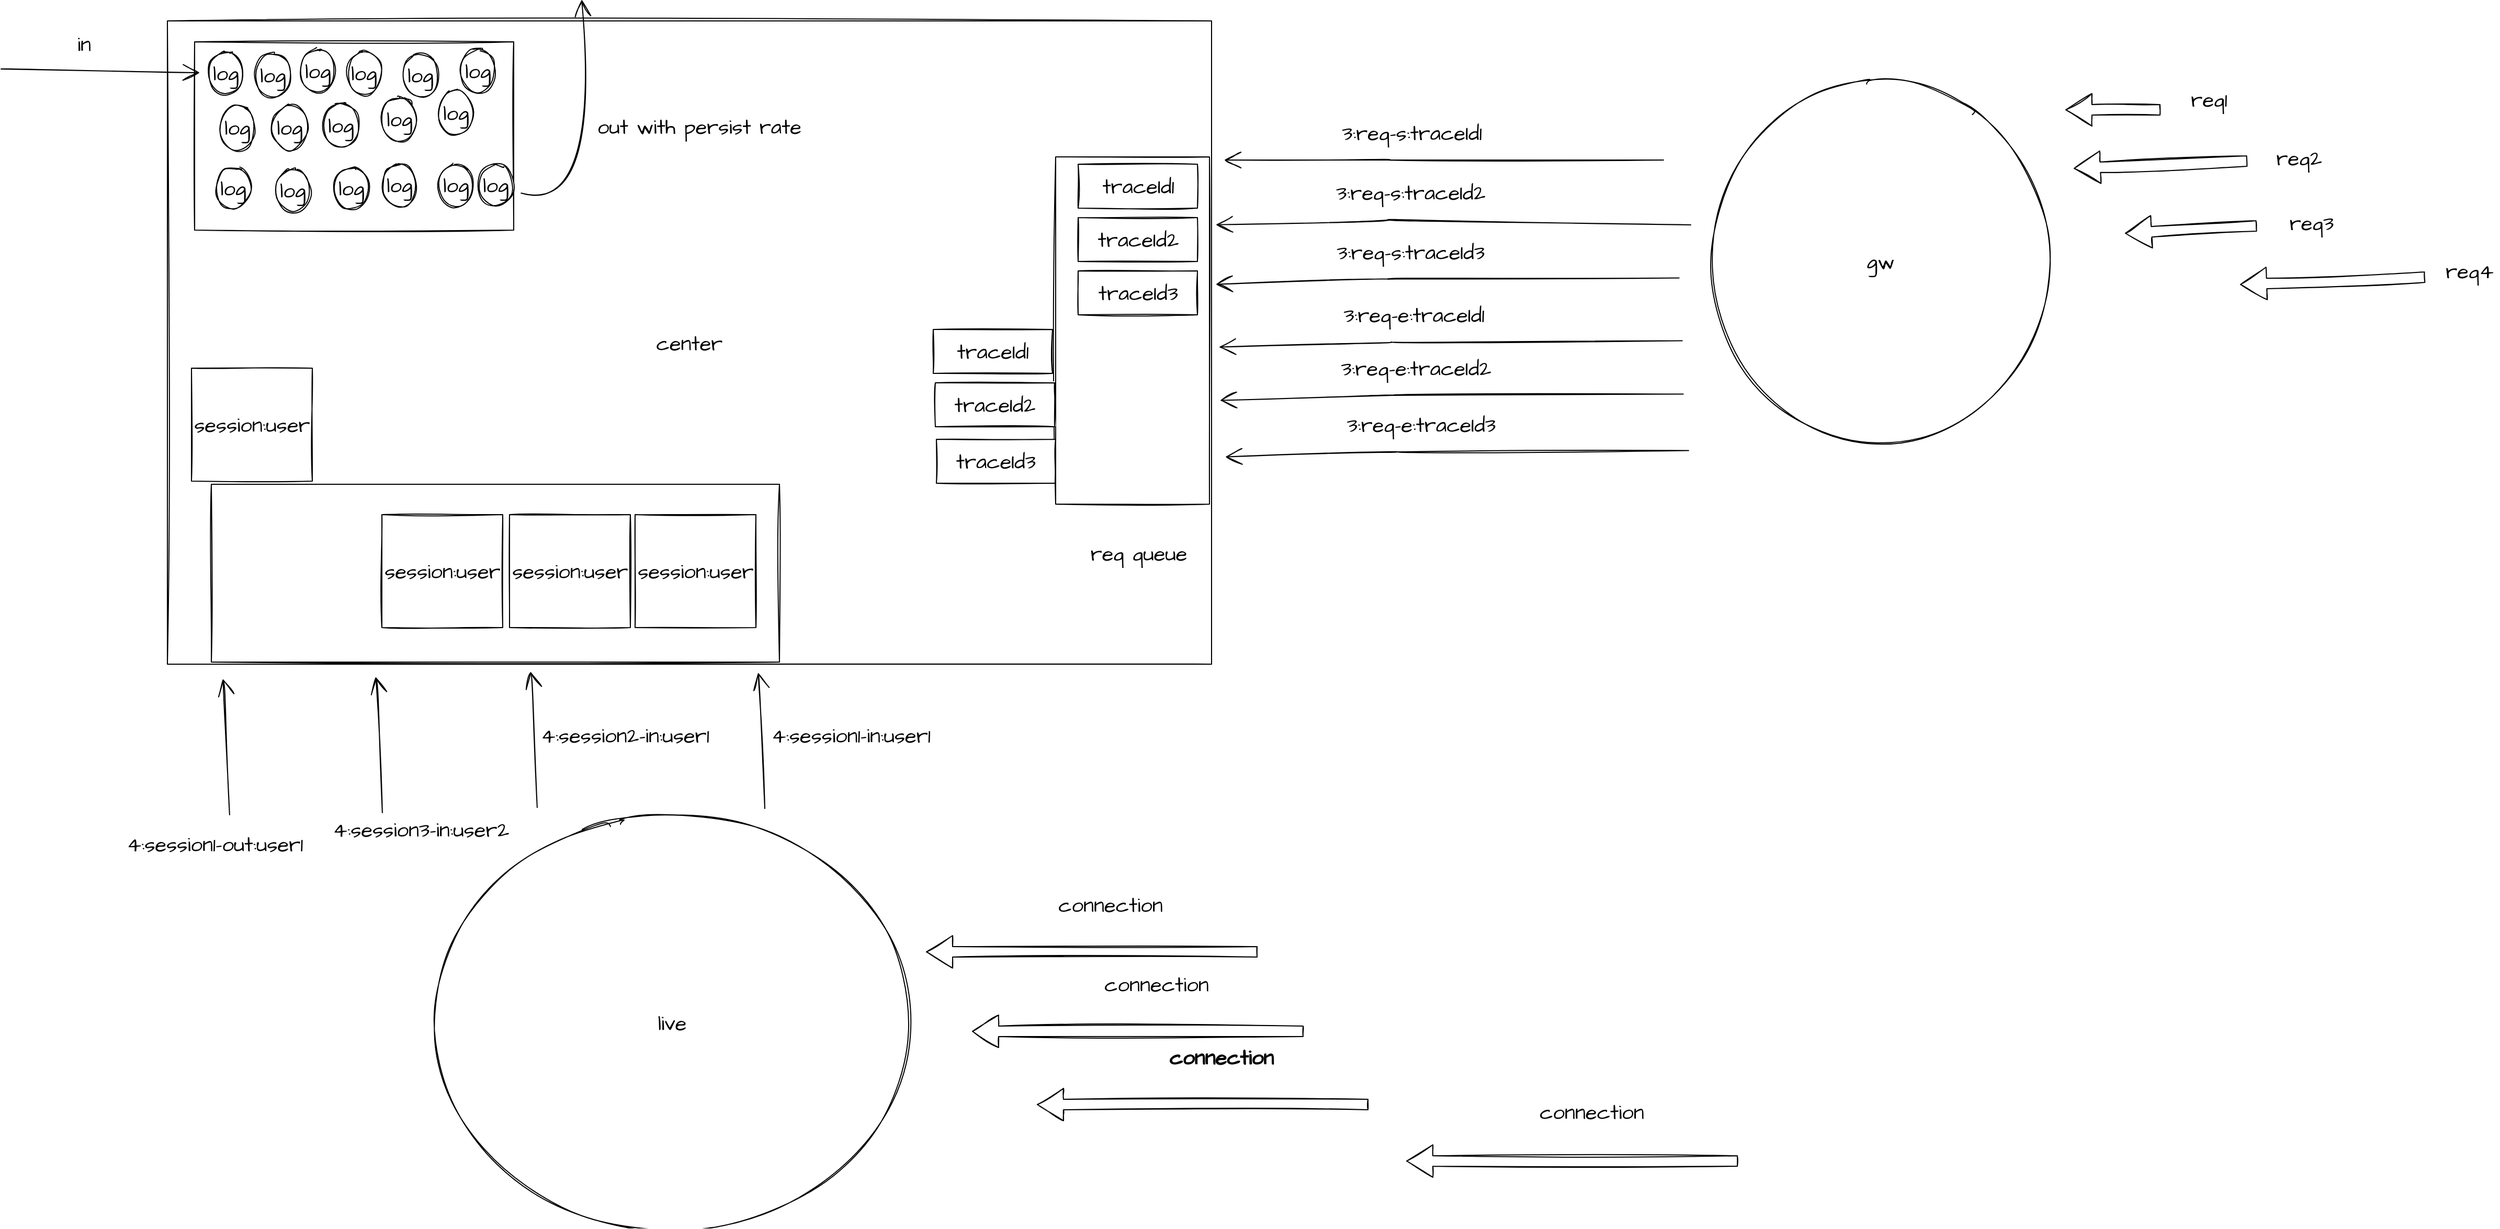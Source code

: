 <mxfile version="14.7.7" type="github">
  <diagram id="elQWaav2V3KjPdsPTwyC" name="第 1 页">
    <mxGraphModel dx="5209" dy="1330" grid="0" gridSize="10" guides="1" tooltips="1" connect="1" arrows="1" fold="1" page="0" pageScale="1" pageWidth="827" pageHeight="1169" math="0" shadow="0">
      <root>
        <mxCell id="0" />
        <mxCell id="1" parent="0" />
        <mxCell id="z09Y47deeIsvJzvmOgGG-1" value="center" style="rounded=0;whiteSpace=wrap;html=1;sketch=1;hachureGap=4;pointerEvents=0;fontFamily=Architects Daughter;fontSource=https%3A%2F%2Ffonts.googleapis.com%2Fcss%3Ffamily%3DArchitects%2BDaughter;fontSize=20;" vertex="1" parent="1">
          <mxGeometry x="-1186" y="421" width="998" height="615" as="geometry" />
        </mxCell>
        <mxCell id="z09Y47deeIsvJzvmOgGG-2" value="gw" style="ellipse;whiteSpace=wrap;html=1;sketch=1;hachureGap=4;pointerEvents=0;fontFamily=Architects Daughter;fontSource=https%3A%2F%2Ffonts.googleapis.com%2Fcss%3Ffamily%3DArchitects%2BDaughter;fontSize=20;" vertex="1" parent="1">
          <mxGeometry x="286" y="482" width="331" height="338" as="geometry" />
        </mxCell>
        <mxCell id="z09Y47deeIsvJzvmOgGG-3" value="" style="edgeStyle=none;curved=1;rounded=0;sketch=1;orthogonalLoop=1;jettySize=auto;html=1;endArrow=open;sourcePerimeterSpacing=8;targetPerimeterSpacing=8;fontSize=16;shape=flexArrow;rounded=1;startSize=8;endSize=8;fontFamily=Architects Daughter;fontSource=https%3A%2F%2Ffonts.googleapis.com%2Fcss%3Ffamily%3DArchitects%2BDaughter;" edge="1" parent="1">
          <mxGeometry width="140" relative="1" as="geometry">
            <mxPoint x="719" y="506" as="sourcePoint" />
            <mxPoint x="628" y="506" as="targetPoint" />
            <Array as="points" />
          </mxGeometry>
        </mxCell>
        <mxCell id="z09Y47deeIsvJzvmOgGG-4" value="req1" style="text;html=1;align=center;verticalAlign=middle;resizable=0;points=[];autosize=1;strokeColor=none;sketch=1;hachureGap=4;pointerEvents=0;fontFamily=Architects Daughter;fontSource=https%3A%2F%2Ffonts.googleapis.com%2Fcss%3Ffamily%3DArchitects%2BDaughter;fontSize=20;" vertex="1" parent="1">
          <mxGeometry x="742" y="482" width="45" height="28" as="geometry" />
        </mxCell>
        <mxCell id="z09Y47deeIsvJzvmOgGG-5" value="" style="edgeStyle=none;curved=1;rounded=0;sketch=1;orthogonalLoop=1;jettySize=auto;html=1;endArrow=open;sourcePerimeterSpacing=8;targetPerimeterSpacing=8;fontSize=16;shape=flexArrow;rounded=1;startSize=8;endSize=8;fontFamily=Architects Daughter;fontSource=https%3A%2F%2Ffonts.googleapis.com%2Fcss%3Ffamily%3DArchitects%2BDaughter;entryX=0.975;entryY=0.39;entryDx=0;entryDy=0;entryPerimeter=0;" edge="1" parent="1">
          <mxGeometry width="140" relative="1" as="geometry">
            <mxPoint x="802" y="555" as="sourcePoint" />
            <mxPoint x="636" y="562" as="targetPoint" />
            <Array as="points" />
          </mxGeometry>
        </mxCell>
        <mxCell id="z09Y47deeIsvJzvmOgGG-6" value="req2" style="text;html=1;align=center;verticalAlign=middle;resizable=0;points=[];autosize=1;strokeColor=none;sketch=1;hachureGap=4;pointerEvents=0;fontFamily=Architects Daughter;fontSource=https%3A%2F%2Ffonts.googleapis.com%2Fcss%3Ffamily%3DArchitects%2BDaughter;fontSize=20;" vertex="1" parent="1">
          <mxGeometry x="824" y="538" width="54" height="28" as="geometry" />
        </mxCell>
        <mxCell id="z09Y47deeIsvJzvmOgGG-7" value="" style="edgeStyle=none;curved=1;rounded=0;sketch=1;orthogonalLoop=1;jettySize=auto;html=1;endArrow=open;sourcePerimeterSpacing=8;targetPerimeterSpacing=8;fontSize=16;shape=flexArrow;rounded=1;startSize=8;endSize=8;fontFamily=Architects Daughter;fontSource=https%3A%2F%2Ffonts.googleapis.com%2Fcss%3Ffamily%3DArchitects%2BDaughter;entryX=0.975;entryY=0.39;entryDx=0;entryDy=0;entryPerimeter=0;" edge="1" parent="1">
          <mxGeometry width="140" relative="1" as="geometry">
            <mxPoint x="811" y="617" as="sourcePoint" />
            <mxPoint x="685" y="624" as="targetPoint" />
            <Array as="points" />
          </mxGeometry>
        </mxCell>
        <mxCell id="z09Y47deeIsvJzvmOgGG-8" value="req3" style="text;html=1;align=center;verticalAlign=middle;resizable=0;points=[];autosize=1;strokeColor=none;sketch=1;hachureGap=4;pointerEvents=0;fontFamily=Architects Daughter;fontSource=https%3A%2F%2Ffonts.googleapis.com%2Fcss%3Ffamily%3DArchitects%2BDaughter;fontSize=20;" vertex="1" parent="1">
          <mxGeometry x="837" y="600" width="52" height="28" as="geometry" />
        </mxCell>
        <mxCell id="z09Y47deeIsvJzvmOgGG-9" value="" style="edgeStyle=none;curved=1;rounded=0;sketch=1;orthogonalLoop=1;jettySize=auto;html=1;endArrow=open;sourcePerimeterSpacing=8;targetPerimeterSpacing=8;fontSize=16;shape=flexArrow;rounded=1;startSize=8;endSize=8;fontFamily=Architects Daughter;fontSource=https%3A%2F%2Ffonts.googleapis.com%2Fcss%3Ffamily%3DArchitects%2BDaughter;entryX=0.975;entryY=0.39;entryDx=0;entryDy=0;entryPerimeter=0;" edge="1" parent="1">
          <mxGeometry width="140" relative="1" as="geometry">
            <mxPoint x="972" y="666" as="sourcePoint" />
            <mxPoint x="795" y="673" as="targetPoint" />
            <Array as="points" />
          </mxGeometry>
        </mxCell>
        <mxCell id="z09Y47deeIsvJzvmOgGG-10" value="req4" style="text;html=1;align=center;verticalAlign=middle;resizable=0;points=[];autosize=1;strokeColor=none;sketch=1;hachureGap=4;pointerEvents=0;fontFamily=Architects Daughter;fontSource=https%3A%2F%2Ffonts.googleapis.com%2Fcss%3Ffamily%3DArchitects%2BDaughter;fontSize=20;" vertex="1" parent="1">
          <mxGeometry x="986" y="646" width="56" height="28" as="geometry" />
        </mxCell>
        <mxCell id="z09Y47deeIsvJzvmOgGG-11" value="" style="edgeStyle=none;curved=1;rounded=0;sketch=1;orthogonalLoop=1;jettySize=auto;html=1;endArrow=open;sourcePerimeterSpacing=8;targetPerimeterSpacing=8;fontSize=16;fontFamily=Architects Daughter;fontSource=https%3A%2F%2Ffonts.googleapis.com%2Fcss%3Ffamily%3DArchitects%2BDaughter;startSize=14;endSize=14;" edge="1" parent="1">
          <mxGeometry width="120" relative="1" as="geometry">
            <mxPoint x="244" y="554" as="sourcePoint" />
            <mxPoint x="-176" y="554" as="targetPoint" />
            <Array as="points">
              <mxPoint x="-26" y="554" />
              <mxPoint x="-10" y="554" />
            </Array>
          </mxGeometry>
        </mxCell>
        <mxCell id="z09Y47deeIsvJzvmOgGG-12" value="3:req-s:traceId1" style="text;html=1;align=center;verticalAlign=middle;resizable=0;points=[];autosize=1;strokeColor=none;sketch=1;hachureGap=4;pointerEvents=0;fontFamily=Architects Daughter;fontSource=https%3A%2F%2Ffonts.googleapis.com%2Fcss%3Ffamily%3DArchitects%2BDaughter;fontSize=20;" vertex="1" parent="1">
          <mxGeometry x="-69" y="514" width="144" height="28" as="geometry" />
        </mxCell>
        <mxCell id="z09Y47deeIsvJzvmOgGG-13" value="" style="edgeStyle=none;curved=1;rounded=0;sketch=1;orthogonalLoop=1;jettySize=auto;html=1;endArrow=open;sourcePerimeterSpacing=8;targetPerimeterSpacing=8;fontSize=16;fontFamily=Architects Daughter;fontSource=https%3A%2F%2Ffonts.googleapis.com%2Fcss%3Ffamily%3DArchitects%2BDaughter;startSize=14;endSize=14;entryX=1.003;entryY=0.452;entryDx=0;entryDy=0;entryPerimeter=0;" edge="1" parent="1">
          <mxGeometry width="120" relative="1" as="geometry">
            <mxPoint x="270" y="616" as="sourcePoint" />
            <mxPoint x="-184.002" y="615.86" as="targetPoint" />
            <Array as="points">
              <mxPoint x="-27.13" y="611" />
              <mxPoint x="-11.13" y="611" />
            </Array>
          </mxGeometry>
        </mxCell>
        <mxCell id="z09Y47deeIsvJzvmOgGG-14" value="3:req-s:traceId2" style="text;html=1;align=center;verticalAlign=middle;resizable=0;points=[];autosize=1;strokeColor=none;sketch=1;hachureGap=4;pointerEvents=0;fontFamily=Architects Daughter;fontSource=https%3A%2F%2Ffonts.googleapis.com%2Fcss%3Ffamily%3DArchitects%2BDaughter;fontSize=20;" vertex="1" parent="1">
          <mxGeometry x="-74.13" y="571" width="153" height="28" as="geometry" />
        </mxCell>
        <mxCell id="z09Y47deeIsvJzvmOgGG-15" value="" style="edgeStyle=none;curved=1;rounded=0;sketch=1;orthogonalLoop=1;jettySize=auto;html=1;endArrow=open;sourcePerimeterSpacing=8;targetPerimeterSpacing=8;fontSize=16;fontFamily=Architects Daughter;fontSource=https%3A%2F%2Ffonts.googleapis.com%2Fcss%3Ffamily%3DArchitects%2BDaughter;startSize=14;endSize=14;entryX=1.003;entryY=0.452;entryDx=0;entryDy=0;entryPerimeter=0;" edge="1" parent="1">
          <mxGeometry width="120" relative="1" as="geometry">
            <mxPoint x="258.872" y="666.756" as="sourcePoint" />
            <mxPoint x="-184.002" y="672.86" as="targetPoint" />
            <Array as="points">
              <mxPoint x="-27.13" y="668" />
              <mxPoint x="-11.13" y="668" />
            </Array>
          </mxGeometry>
        </mxCell>
        <mxCell id="z09Y47deeIsvJzvmOgGG-16" value="3:req-s:traceId3" style="text;html=1;align=center;verticalAlign=middle;resizable=0;points=[];autosize=1;strokeColor=none;sketch=1;hachureGap=4;pointerEvents=0;fontFamily=Architects Daughter;fontSource=https%3A%2F%2Ffonts.googleapis.com%2Fcss%3Ffamily%3DArchitects%2BDaughter;fontSize=20;" vertex="1" parent="1">
          <mxGeometry x="-73.13" y="628" width="151" height="28" as="geometry" />
        </mxCell>
        <mxCell id="z09Y47deeIsvJzvmOgGG-17" value="" style="edgeStyle=none;curved=1;rounded=0;sketch=1;orthogonalLoop=1;jettySize=auto;html=1;endArrow=open;sourcePerimeterSpacing=8;targetPerimeterSpacing=8;fontSize=16;fontFamily=Architects Daughter;fontSource=https%3A%2F%2Ffonts.googleapis.com%2Fcss%3Ffamily%3DArchitects%2BDaughter;startSize=14;endSize=14;entryX=1.003;entryY=0.452;entryDx=0;entryDy=0;entryPerimeter=0;" edge="1" parent="1">
          <mxGeometry width="120" relative="1" as="geometry">
            <mxPoint x="261.872" y="726.756" as="sourcePoint" />
            <mxPoint x="-181.002" y="732.86" as="targetPoint" />
            <Array as="points">
              <mxPoint x="-24.13" y="728" />
              <mxPoint x="-8.13" y="728" />
            </Array>
          </mxGeometry>
        </mxCell>
        <mxCell id="z09Y47deeIsvJzvmOgGG-18" value="3:req-e:traceId1" style="text;html=1;align=center;verticalAlign=middle;resizable=0;points=[];autosize=1;strokeColor=none;sketch=1;hachureGap=4;pointerEvents=0;fontFamily=Architects Daughter;fontSource=https%3A%2F%2Ffonts.googleapis.com%2Fcss%3Ffamily%3DArchitects%2BDaughter;fontSize=20;" vertex="1" parent="1">
          <mxGeometry x="-67.13" y="688" width="145" height="28" as="geometry" />
        </mxCell>
        <mxCell id="z09Y47deeIsvJzvmOgGG-19" value="" style="edgeStyle=none;curved=1;rounded=0;sketch=1;orthogonalLoop=1;jettySize=auto;html=1;endArrow=open;sourcePerimeterSpacing=8;targetPerimeterSpacing=8;fontSize=16;fontFamily=Architects Daughter;fontSource=https%3A%2F%2Ffonts.googleapis.com%2Fcss%3Ffamily%3DArchitects%2BDaughter;startSize=14;endSize=14;entryX=1.003;entryY=0.452;entryDx=0;entryDy=0;entryPerimeter=0;" edge="1" parent="1">
          <mxGeometry width="120" relative="1" as="geometry">
            <mxPoint x="262.872" y="777.756" as="sourcePoint" />
            <mxPoint x="-180.002" y="783.86" as="targetPoint" />
            <Array as="points">
              <mxPoint x="-23.13" y="779" />
              <mxPoint x="-7.13" y="779" />
            </Array>
          </mxGeometry>
        </mxCell>
        <mxCell id="z09Y47deeIsvJzvmOgGG-20" value="3:req-e:traceId2" style="text;html=1;align=center;verticalAlign=middle;resizable=0;points=[];autosize=1;strokeColor=none;sketch=1;hachureGap=4;pointerEvents=0;fontFamily=Architects Daughter;fontSource=https%3A%2F%2Ffonts.googleapis.com%2Fcss%3Ffamily%3DArchitects%2BDaughter;fontSize=20;" vertex="1" parent="1">
          <mxGeometry x="-70.13" y="739" width="154" height="28" as="geometry" />
        </mxCell>
        <mxCell id="z09Y47deeIsvJzvmOgGG-21" value="" style="edgeStyle=none;curved=1;rounded=0;sketch=1;orthogonalLoop=1;jettySize=auto;html=1;endArrow=open;sourcePerimeterSpacing=8;targetPerimeterSpacing=8;fontSize=16;fontFamily=Architects Daughter;fontSource=https%3A%2F%2Ffonts.googleapis.com%2Fcss%3Ffamily%3DArchitects%2BDaughter;startSize=14;endSize=14;entryX=1.003;entryY=0.452;entryDx=0;entryDy=0;entryPerimeter=0;" edge="1" parent="1">
          <mxGeometry width="120" relative="1" as="geometry">
            <mxPoint x="268.002" y="831.756" as="sourcePoint" />
            <mxPoint x="-174.872" y="837.86" as="targetPoint" />
            <Array as="points">
              <mxPoint x="-18.0" y="833" />
              <mxPoint x="-2.0" y="833" />
            </Array>
          </mxGeometry>
        </mxCell>
        <mxCell id="z09Y47deeIsvJzvmOgGG-22" value="3:req-e:traceId3" style="text;html=1;align=center;verticalAlign=middle;resizable=0;points=[];autosize=1;strokeColor=none;sketch=1;hachureGap=4;pointerEvents=0;fontFamily=Architects Daughter;fontSource=https%3A%2F%2Ffonts.googleapis.com%2Fcss%3Ffamily%3DArchitects%2BDaughter;fontSize=20;" vertex="1" parent="1">
          <mxGeometry x="-64" y="793" width="152" height="28" as="geometry" />
        </mxCell>
        <mxCell id="z09Y47deeIsvJzvmOgGG-25" value="" style="rounded=0;whiteSpace=wrap;html=1;sketch=1;hachureGap=4;pointerEvents=0;fontFamily=Architects Daughter;fontSource=https%3A%2F%2Ffonts.googleapis.com%2Fcss%3Ffamily%3DArchitects%2BDaughter;fontSize=20;" vertex="1" parent="1">
          <mxGeometry x="-337" y="551" width="147" height="332" as="geometry" />
        </mxCell>
        <mxCell id="z09Y47deeIsvJzvmOgGG-26" value="traceId1" style="rounded=0;whiteSpace=wrap;html=1;sketch=1;hachureGap=4;pointerEvents=0;fontFamily=Architects Daughter;fontSource=https%3A%2F%2Ffonts.googleapis.com%2Fcss%3Ffamily%3DArchitects%2BDaughter;fontSize=20;" vertex="1" parent="1">
          <mxGeometry x="-315.5" y="558" width="114" height="42" as="geometry" />
        </mxCell>
        <mxCell id="z09Y47deeIsvJzvmOgGG-27" value="traceId2" style="rounded=0;whiteSpace=wrap;html=1;sketch=1;hachureGap=4;pointerEvents=0;fontFamily=Architects Daughter;fontSource=https%3A%2F%2Ffonts.googleapis.com%2Fcss%3Ffamily%3DArchitects%2BDaughter;fontSize=20;" vertex="1" parent="1">
          <mxGeometry x="-315.5" y="609" width="114" height="42" as="geometry" />
        </mxCell>
        <mxCell id="z09Y47deeIsvJzvmOgGG-28" value="traceId3" style="rounded=0;whiteSpace=wrap;html=1;sketch=1;hachureGap=4;pointerEvents=0;fontFamily=Architects Daughter;fontSource=https%3A%2F%2Ffonts.googleapis.com%2Fcss%3Ffamily%3DArchitects%2BDaughter;fontSize=20;" vertex="1" parent="1">
          <mxGeometry x="-315.5" y="660" width="114" height="42" as="geometry" />
        </mxCell>
        <mxCell id="z09Y47deeIsvJzvmOgGG-29" value="req queue" style="text;html=1;align=center;verticalAlign=middle;resizable=0;points=[];autosize=1;strokeColor=none;sketch=1;hachureGap=4;pointerEvents=0;fontFamily=Architects Daughter;fontSource=https%3A%2F%2Ffonts.googleapis.com%2Fcss%3Ffamily%3DArchitects%2BDaughter;fontSize=20;" vertex="1" parent="1">
          <mxGeometry x="-309" y="916" width="102" height="28" as="geometry" />
        </mxCell>
        <mxCell id="z09Y47deeIsvJzvmOgGG-30" value="" style="rounded=0;whiteSpace=wrap;html=1;sketch=1;hachureGap=4;pointerEvents=0;fontFamily=Architects Daughter;fontSource=https%3A%2F%2Ffonts.googleapis.com%2Fcss%3Ffamily%3DArchitects%2BDaughter;fontSize=20;" vertex="1" parent="1">
          <mxGeometry x="-1144" y="864" width="543" height="170" as="geometry" />
        </mxCell>
        <mxCell id="z09Y47deeIsvJzvmOgGG-31" value="live" style="ellipse;whiteSpace=wrap;html=1;sketch=1;hachureGap=4;pointerEvents=0;fontFamily=Architects Daughter;fontSource=https%3A%2F%2Ffonts.googleapis.com%2Fcss%3Ffamily%3DArchitects%2BDaughter;fontSize=20;" vertex="1" parent="1">
          <mxGeometry x="-933" y="1183" width="459" height="391" as="geometry" />
        </mxCell>
        <mxCell id="z09Y47deeIsvJzvmOgGG-32" value="" style="edgeStyle=none;curved=1;rounded=0;sketch=1;orthogonalLoop=1;jettySize=auto;html=1;endArrow=open;sourcePerimeterSpacing=8;targetPerimeterSpacing=8;fontSize=16;shape=flexArrow;rounded=1;startSize=8;endSize=8;fontFamily=Architects Daughter;fontSource=https%3A%2F%2Ffonts.googleapis.com%2Fcss%3Ffamily%3DArchitects%2BDaughter;" edge="1" parent="1">
          <mxGeometry width="140" relative="1" as="geometry">
            <mxPoint x="-144" y="1311" as="sourcePoint" />
            <mxPoint x="-461" y="1311" as="targetPoint" />
            <Array as="points" />
          </mxGeometry>
        </mxCell>
        <mxCell id="z09Y47deeIsvJzvmOgGG-33" value="connection" style="text;html=1;align=center;verticalAlign=middle;resizable=0;points=[];autosize=1;strokeColor=none;sketch=1;hachureGap=4;pointerEvents=0;fontFamily=Architects Daughter;fontSource=https%3A%2F%2Ffonts.googleapis.com%2Fcss%3Ffamily%3DArchitects%2BDaughter;fontSize=20;" vertex="1" parent="1">
          <mxGeometry x="-340" y="1252" width="110" height="28" as="geometry" />
        </mxCell>
        <mxCell id="z09Y47deeIsvJzvmOgGG-34" value="" style="edgeStyle=none;curved=1;rounded=0;sketch=1;orthogonalLoop=1;jettySize=auto;html=1;endArrow=open;sourcePerimeterSpacing=8;targetPerimeterSpacing=8;fontSize=16;shape=flexArrow;rounded=1;startSize=8;endSize=8;fontFamily=Architects Daughter;fontSource=https%3A%2F%2Ffonts.googleapis.com%2Fcss%3Ffamily%3DArchitects%2BDaughter;" edge="1" parent="1">
          <mxGeometry width="140" relative="1" as="geometry">
            <mxPoint x="-100" y="1387" as="sourcePoint" />
            <mxPoint x="-417" y="1387" as="targetPoint" />
            <Array as="points" />
          </mxGeometry>
        </mxCell>
        <mxCell id="z09Y47deeIsvJzvmOgGG-35" value="connection" style="text;html=1;align=center;verticalAlign=middle;resizable=0;points=[];autosize=1;strokeColor=none;sketch=1;hachureGap=4;pointerEvents=0;fontFamily=Architects Daughter;fontSource=https%3A%2F%2Ffonts.googleapis.com%2Fcss%3Ffamily%3DArchitects%2BDaughter;fontSize=20;" vertex="1" parent="1">
          <mxGeometry x="-296" y="1328" width="110" height="28" as="geometry" />
        </mxCell>
        <mxCell id="z09Y47deeIsvJzvmOgGG-36" value="" style="edgeStyle=none;curved=1;rounded=0;sketch=1;orthogonalLoop=1;jettySize=auto;html=1;endArrow=open;sourcePerimeterSpacing=8;targetPerimeterSpacing=8;fontSize=16;shape=flexArrow;rounded=1;startSize=8;endSize=8;fontFamily=Architects Daughter;fontSource=https%3A%2F%2Ffonts.googleapis.com%2Fcss%3Ffamily%3DArchitects%2BDaughter;fontStyle=1" edge="1" parent="1">
          <mxGeometry width="140" relative="1" as="geometry">
            <mxPoint x="-38" y="1457" as="sourcePoint" />
            <mxPoint x="-355" y="1457" as="targetPoint" />
            <Array as="points" />
          </mxGeometry>
        </mxCell>
        <mxCell id="z09Y47deeIsvJzvmOgGG-37" value="connection" style="text;html=1;align=center;verticalAlign=middle;resizable=0;points=[];autosize=1;strokeColor=none;sketch=1;hachureGap=4;pointerEvents=0;fontFamily=Architects Daughter;fontSource=https%3A%2F%2Ffonts.googleapis.com%2Fcss%3Ffamily%3DArchitects%2BDaughter;fontSize=20;fontStyle=1" vertex="1" parent="1">
          <mxGeometry x="-234" y="1398" width="110" height="28" as="geometry" />
        </mxCell>
        <mxCell id="z09Y47deeIsvJzvmOgGG-38" value="" style="edgeStyle=none;curved=1;rounded=0;sketch=1;orthogonalLoop=1;jettySize=auto;html=1;endArrow=open;sourcePerimeterSpacing=8;targetPerimeterSpacing=8;fontSize=16;shape=flexArrow;rounded=1;startSize=8;endSize=8;fontFamily=Architects Daughter;fontSource=https%3A%2F%2Ffonts.googleapis.com%2Fcss%3Ffamily%3DArchitects%2BDaughter;" edge="1" parent="1">
          <mxGeometry width="140" relative="1" as="geometry">
            <mxPoint x="315" y="1511" as="sourcePoint" />
            <mxPoint x="-2" y="1511" as="targetPoint" />
            <Array as="points" />
          </mxGeometry>
        </mxCell>
        <mxCell id="z09Y47deeIsvJzvmOgGG-39" value="connection" style="text;html=1;align=center;verticalAlign=middle;resizable=0;points=[];autosize=1;strokeColor=none;sketch=1;hachureGap=4;pointerEvents=0;fontFamily=Architects Daughter;fontSource=https%3A%2F%2Ffonts.googleapis.com%2Fcss%3Ffamily%3DArchitects%2BDaughter;fontSize=20;" vertex="1" parent="1">
          <mxGeometry x="120" y="1450" width="110" height="28" as="geometry" />
        </mxCell>
        <mxCell id="z09Y47deeIsvJzvmOgGG-42" value="" style="edgeStyle=none;curved=1;rounded=0;sketch=1;orthogonalLoop=1;jettySize=auto;html=1;endArrow=open;sourcePerimeterSpacing=8;targetPerimeterSpacing=8;fontSize=16;fontFamily=Architects Daughter;fontSource=https%3A%2F%2Ffonts.googleapis.com%2Fcss%3Ffamily%3DArchitects%2BDaughter;startSize=14;endSize=14;" edge="1" parent="1" target="z09Y47deeIsvJzvmOgGG-1">
          <mxGeometry width="120" relative="1" as="geometry">
            <mxPoint x="-615" y="1174" as="sourcePoint" />
            <mxPoint x="-827" y="1218" as="targetPoint" />
            <Array as="points">
              <mxPoint x="-620" y="1051" />
            </Array>
          </mxGeometry>
        </mxCell>
        <mxCell id="z09Y47deeIsvJzvmOgGG-43" value="4:session1-in:user1" style="text;html=1;align=center;verticalAlign=middle;resizable=0;points=[];autosize=1;strokeColor=none;sketch=1;hachureGap=4;pointerEvents=0;fontFamily=Architects Daughter;fontSource=https%3A%2F%2Ffonts.googleapis.com%2Fcss%3Ffamily%3DArchitects%2BDaughter;fontSize=20;" vertex="1" parent="1">
          <mxGeometry x="-614" y="1090" width="162" height="28" as="geometry" />
        </mxCell>
        <mxCell id="z09Y47deeIsvJzvmOgGG-44" value="" style="edgeStyle=none;curved=1;rounded=0;sketch=1;orthogonalLoop=1;jettySize=auto;html=1;endArrow=open;sourcePerimeterSpacing=8;targetPerimeterSpacing=8;fontSize=16;fontFamily=Architects Daughter;fontSource=https%3A%2F%2Ffonts.googleapis.com%2Fcss%3Ffamily%3DArchitects%2BDaughter;startSize=14;endSize=14;" edge="1" parent="1">
          <mxGeometry width="120" relative="1" as="geometry">
            <mxPoint x="-832.55" y="1173" as="sourcePoint" />
            <mxPoint x="-839.004" y="1043" as="targetPoint" />
            <Array as="points">
              <mxPoint x="-837.55" y="1050" />
            </Array>
          </mxGeometry>
        </mxCell>
        <mxCell id="z09Y47deeIsvJzvmOgGG-45" value="4:session2-in:user1" style="text;html=1;align=center;verticalAlign=middle;resizable=0;points=[];autosize=1;strokeColor=none;sketch=1;hachureGap=4;pointerEvents=0;fontFamily=Architects Daughter;fontSource=https%3A%2F%2Ffonts.googleapis.com%2Fcss%3Ffamily%3DArchitects%2BDaughter;fontSize=20;" vertex="1" parent="1">
          <mxGeometry x="-835" y="1090" width="171" height="28" as="geometry" />
        </mxCell>
        <mxCell id="z09Y47deeIsvJzvmOgGG-46" value="" style="edgeStyle=none;curved=1;rounded=0;sketch=1;orthogonalLoop=1;jettySize=auto;html=1;endArrow=open;sourcePerimeterSpacing=8;targetPerimeterSpacing=8;fontSize=16;fontFamily=Architects Daughter;fontSource=https%3A%2F%2Ffonts.googleapis.com%2Fcss%3Ffamily%3DArchitects%2BDaughter;startSize=14;endSize=14;" edge="1" parent="1">
          <mxGeometry width="120" relative="1" as="geometry">
            <mxPoint x="-980.55" y="1178" as="sourcePoint" />
            <mxPoint x="-987.004" y="1048" as="targetPoint" />
            <Array as="points">
              <mxPoint x="-985.55" y="1055" />
            </Array>
          </mxGeometry>
        </mxCell>
        <mxCell id="z09Y47deeIsvJzvmOgGG-47" value="4:session3-in:user2" style="text;html=1;align=center;verticalAlign=middle;resizable=0;points=[];autosize=1;strokeColor=none;sketch=1;hachureGap=4;pointerEvents=0;fontFamily=Architects Daughter;fontSource=https%3A%2F%2Ffonts.googleapis.com%2Fcss%3Ffamily%3DArchitects%2BDaughter;fontSize=20;" vertex="1" parent="1">
          <mxGeometry x="-1033" y="1180" width="178" height="28" as="geometry" />
        </mxCell>
        <mxCell id="z09Y47deeIsvJzvmOgGG-48" value="" style="edgeStyle=none;curved=1;rounded=0;sketch=1;orthogonalLoop=1;jettySize=auto;html=1;endArrow=open;sourcePerimeterSpacing=8;targetPerimeterSpacing=8;fontSize=16;fontFamily=Architects Daughter;fontSource=https%3A%2F%2Ffonts.googleapis.com%2Fcss%3Ffamily%3DArchitects%2BDaughter;startSize=14;endSize=14;" edge="1" parent="1">
          <mxGeometry width="120" relative="1" as="geometry">
            <mxPoint x="-1126.55" y="1180" as="sourcePoint" />
            <mxPoint x="-1133.004" y="1050" as="targetPoint" />
            <Array as="points">
              <mxPoint x="-1131.55" y="1057" />
            </Array>
          </mxGeometry>
        </mxCell>
        <mxCell id="z09Y47deeIsvJzvmOgGG-49" value="4:session1-out:user1" style="text;html=1;align=center;verticalAlign=middle;resizable=0;points=[];autosize=1;strokeColor=none;sketch=1;hachureGap=4;pointerEvents=0;fontFamily=Architects Daughter;fontSource=https%3A%2F%2Ffonts.googleapis.com%2Fcss%3Ffamily%3DArchitects%2BDaughter;fontSize=20;" vertex="1" parent="1">
          <mxGeometry x="-1230" y="1194" width="178" height="28" as="geometry" />
        </mxCell>
        <mxCell id="z09Y47deeIsvJzvmOgGG-50" value="session:user" style="rounded=0;whiteSpace=wrap;html=1;sketch=1;hachureGap=4;pointerEvents=0;fontFamily=Architects Daughter;fontSource=https%3A%2F%2Ffonts.googleapis.com%2Fcss%3Ffamily%3DArchitects%2BDaughter;fontSize=20;" vertex="1" parent="1">
          <mxGeometry x="-739" y="893" width="115.5" height="108" as="geometry" />
        </mxCell>
        <mxCell id="z09Y47deeIsvJzvmOgGG-51" value="session:user" style="rounded=0;whiteSpace=wrap;html=1;sketch=1;hachureGap=4;pointerEvents=0;fontFamily=Architects Daughter;fontSource=https%3A%2F%2Ffonts.googleapis.com%2Fcss%3Ffamily%3DArchitects%2BDaughter;fontSize=20;" vertex="1" parent="1">
          <mxGeometry x="-859" y="893" width="115.5" height="108" as="geometry" />
        </mxCell>
        <mxCell id="z09Y47deeIsvJzvmOgGG-52" value="session:user" style="rounded=0;whiteSpace=wrap;html=1;sketch=1;hachureGap=4;pointerEvents=0;fontFamily=Architects Daughter;fontSource=https%3A%2F%2Ffonts.googleapis.com%2Fcss%3Ffamily%3DArchitects%2BDaughter;fontSize=20;" vertex="1" parent="1">
          <mxGeometry x="-981" y="893" width="115.5" height="108" as="geometry" />
        </mxCell>
        <mxCell id="z09Y47deeIsvJzvmOgGG-53" value="" style="rounded=0;whiteSpace=wrap;html=1;sketch=1;hachureGap=4;pointerEvents=0;fontFamily=Architects Daughter;fontSource=https%3A%2F%2Ffonts.googleapis.com%2Fcss%3Ffamily%3DArchitects%2BDaughter;fontSize=20;" vertex="1" parent="1">
          <mxGeometry x="-1160" y="441" width="305" height="180" as="geometry" />
        </mxCell>
        <mxCell id="z09Y47deeIsvJzvmOgGG-74" style="edgeStyle=none;curved=1;rounded=0;sketch=1;orthogonalLoop=1;jettySize=auto;html=1;fontFamily=Architects Daughter;fontSource=https%3A%2F%2Ffonts.googleapis.com%2Fcss%3Ffamily%3DArchitects%2BDaughter;fontSize=20;endArrow=open;startSize=14;endSize=14;sourcePerimeterSpacing=8;targetPerimeterSpacing=8;" edge="1" parent="1" target="z09Y47deeIsvJzvmOgGG-54">
          <mxGeometry relative="1" as="geometry">
            <mxPoint x="-1345" y="467" as="sourcePoint" />
            <mxPoint x="-1313" y="514" as="targetPoint" />
          </mxGeometry>
        </mxCell>
        <mxCell id="z09Y47deeIsvJzvmOgGG-54" value="log" style="ellipse;whiteSpace=wrap;html=1;sketch=1;hachureGap=4;pointerEvents=0;fontFamily=Architects Daughter;fontSource=https%3A%2F%2Ffonts.googleapis.com%2Fcss%3Ffamily%3DArchitects%2BDaughter;fontSize=20;" vertex="1" parent="1">
          <mxGeometry x="-1147" y="450" width="33.6" height="42" as="geometry" />
        </mxCell>
        <mxCell id="z09Y47deeIsvJzvmOgGG-55" value="log" style="ellipse;whiteSpace=wrap;html=1;sketch=1;hachureGap=4;pointerEvents=0;fontFamily=Architects Daughter;fontSource=https%3A%2F%2Ffonts.googleapis.com%2Fcss%3Ffamily%3DArchitects%2BDaughter;fontSize=20;" vertex="1" parent="1">
          <mxGeometry x="-1083" y="562" width="33.6" height="42" as="geometry" />
        </mxCell>
        <mxCell id="z09Y47deeIsvJzvmOgGG-56" value="log" style="ellipse;whiteSpace=wrap;html=1;sketch=1;hachureGap=4;pointerEvents=0;fontFamily=Architects Daughter;fontSource=https%3A%2F%2Ffonts.googleapis.com%2Fcss%3Ffamily%3DArchitects%2BDaughter;fontSize=20;" vertex="1" parent="1">
          <mxGeometry x="-1102" y="452" width="33.6" height="42" as="geometry" />
        </mxCell>
        <mxCell id="z09Y47deeIsvJzvmOgGG-57" value="log" style="ellipse;whiteSpace=wrap;html=1;sketch=1;hachureGap=4;pointerEvents=0;fontFamily=Architects Daughter;fontSource=https%3A%2F%2Ffonts.googleapis.com%2Fcss%3Ffamily%3DArchitects%2BDaughter;fontSize=20;" vertex="1" parent="1">
          <mxGeometry x="-1059" y="448" width="33.6" height="42" as="geometry" />
        </mxCell>
        <mxCell id="z09Y47deeIsvJzvmOgGG-58" value="log" style="ellipse;whiteSpace=wrap;html=1;sketch=1;hachureGap=4;pointerEvents=0;fontFamily=Architects Daughter;fontSource=https%3A%2F%2Ffonts.googleapis.com%2Fcss%3Ffamily%3DArchitects%2BDaughter;fontSize=20;" vertex="1" parent="1">
          <mxGeometry x="-1014.6" y="450" width="33.6" height="42" as="geometry" />
        </mxCell>
        <mxCell id="z09Y47deeIsvJzvmOgGG-59" value="log" style="ellipse;whiteSpace=wrap;html=1;sketch=1;hachureGap=4;pointerEvents=0;fontFamily=Architects Daughter;fontSource=https%3A%2F%2Ffonts.googleapis.com%2Fcss%3Ffamily%3DArchitects%2BDaughter;fontSize=20;" vertex="1" parent="1">
          <mxGeometry x="-960.8" y="452" width="33.6" height="42" as="geometry" />
        </mxCell>
        <mxCell id="z09Y47deeIsvJzvmOgGG-60" value="log" style="ellipse;whiteSpace=wrap;html=1;sketch=1;hachureGap=4;pointerEvents=0;fontFamily=Architects Daughter;fontSource=https%3A%2F%2Ffonts.googleapis.com%2Fcss%3Ffamily%3DArchitects%2BDaughter;fontSize=20;" vertex="1" parent="1">
          <mxGeometry x="-906" y="448" width="33.6" height="42" as="geometry" />
        </mxCell>
        <mxCell id="z09Y47deeIsvJzvmOgGG-61" value="log" style="ellipse;whiteSpace=wrap;html=1;sketch=1;hachureGap=4;pointerEvents=0;fontFamily=Architects Daughter;fontSource=https%3A%2F%2Ffonts.googleapis.com%2Fcss%3Ffamily%3DArchitects%2BDaughter;fontSize=20;" vertex="1" parent="1">
          <mxGeometry x="-927.2" y="488" width="33.6" height="42" as="geometry" />
        </mxCell>
        <mxCell id="z09Y47deeIsvJzvmOgGG-62" value="log" style="ellipse;whiteSpace=wrap;html=1;sketch=1;hachureGap=4;pointerEvents=0;fontFamily=Architects Daughter;fontSource=https%3A%2F%2Ffonts.googleapis.com%2Fcss%3Ffamily%3DArchitects%2BDaughter;fontSize=20;" vertex="1" parent="1">
          <mxGeometry x="-981" y="494" width="33.6" height="42" as="geometry" />
        </mxCell>
        <mxCell id="z09Y47deeIsvJzvmOgGG-63" value="log" style="ellipse;whiteSpace=wrap;html=1;sketch=1;hachureGap=4;pointerEvents=0;fontFamily=Architects Daughter;fontSource=https%3A%2F%2Ffonts.googleapis.com%2Fcss%3Ffamily%3DArchitects%2BDaughter;fontSize=20;" vertex="1" parent="1">
          <mxGeometry x="-1037" y="500" width="33.6" height="42" as="geometry" />
        </mxCell>
        <mxCell id="z09Y47deeIsvJzvmOgGG-64" value="log" style="ellipse;whiteSpace=wrap;html=1;sketch=1;hachureGap=4;pointerEvents=0;fontFamily=Architects Daughter;fontSource=https%3A%2F%2Ffonts.googleapis.com%2Fcss%3Ffamily%3DArchitects%2BDaughter;fontSize=20;" vertex="1" parent="1">
          <mxGeometry x="-1085.6" y="502" width="33.6" height="42" as="geometry" />
        </mxCell>
        <mxCell id="z09Y47deeIsvJzvmOgGG-65" value="log" style="ellipse;whiteSpace=wrap;html=1;sketch=1;hachureGap=4;pointerEvents=0;fontFamily=Architects Daughter;fontSource=https%3A%2F%2Ffonts.googleapis.com%2Fcss%3Ffamily%3DArchitects%2BDaughter;fontSize=20;" vertex="1" parent="1">
          <mxGeometry x="-1135.6" y="502" width="33.6" height="42" as="geometry" />
        </mxCell>
        <mxCell id="z09Y47deeIsvJzvmOgGG-66" value="log" style="ellipse;whiteSpace=wrap;html=1;sketch=1;hachureGap=4;pointerEvents=0;fontFamily=Architects Daughter;fontSource=https%3A%2F%2Ffonts.googleapis.com%2Fcss%3Ffamily%3DArchitects%2BDaughter;fontSize=20;" vertex="1" parent="1">
          <mxGeometry x="-1140" y="560" width="33.6" height="42" as="geometry" />
        </mxCell>
        <mxCell id="z09Y47deeIsvJzvmOgGG-67" value="log" style="ellipse;whiteSpace=wrap;html=1;sketch=1;hachureGap=4;pointerEvents=0;fontFamily=Architects Daughter;fontSource=https%3A%2F%2Ffonts.googleapis.com%2Fcss%3Ffamily%3DArchitects%2BDaughter;fontSize=20;" vertex="1" parent="1">
          <mxGeometry x="-1027" y="560" width="33.6" height="42" as="geometry" />
        </mxCell>
        <mxCell id="z09Y47deeIsvJzvmOgGG-68" value="log" style="ellipse;whiteSpace=wrap;html=1;sketch=1;hachureGap=4;pointerEvents=0;fontFamily=Architects Daughter;fontSource=https%3A%2F%2Ffonts.googleapis.com%2Fcss%3Ffamily%3DArchitects%2BDaughter;fontSize=20;" vertex="1" parent="1">
          <mxGeometry x="-981" y="557" width="33.6" height="42" as="geometry" />
        </mxCell>
        <mxCell id="z09Y47deeIsvJzvmOgGG-69" value="log" style="ellipse;whiteSpace=wrap;html=1;sketch=1;hachureGap=4;pointerEvents=0;fontFamily=Architects Daughter;fontSource=https%3A%2F%2Ffonts.googleapis.com%2Fcss%3Ffamily%3DArchitects%2BDaughter;fontSize=20;" vertex="1" parent="1">
          <mxGeometry x="-927.2" y="557" width="33.6" height="42" as="geometry" />
        </mxCell>
        <mxCell id="z09Y47deeIsvJzvmOgGG-70" value="log" style="ellipse;whiteSpace=wrap;html=1;sketch=1;hachureGap=4;pointerEvents=0;fontFamily=Architects Daughter;fontSource=https%3A%2F%2Ffonts.googleapis.com%2Fcss%3Ffamily%3DArchitects%2BDaughter;fontSize=20;" vertex="1" parent="1">
          <mxGeometry x="-888.6" y="557" width="33.6" height="42" as="geometry" />
        </mxCell>
        <mxCell id="z09Y47deeIsvJzvmOgGG-71" value="" style="edgeStyle=none;curved=1;rounded=0;sketch=1;orthogonalLoop=1;jettySize=auto;html=1;endArrow=open;sourcePerimeterSpacing=8;targetPerimeterSpacing=8;fontSize=16;fontFamily=Architects Daughter;fontSource=https%3A%2F%2Ffonts.googleapis.com%2Fcss%3Ffamily%3DArchitects%2BDaughter;startSize=14;endSize=14;" edge="1" parent="1" source="z09Y47deeIsvJzvmOgGG-70">
          <mxGeometry width="120" relative="1" as="geometry">
            <mxPoint x="-783" y="620" as="sourcePoint" />
            <mxPoint x="-790" y="400.6" as="targetPoint" />
            <Array as="points">
              <mxPoint x="-774" y="609" />
            </Array>
          </mxGeometry>
        </mxCell>
        <mxCell id="z09Y47deeIsvJzvmOgGG-72" value="out with persist rate" style="text;html=1;align=center;verticalAlign=middle;resizable=0;points=[];autosize=1;strokeColor=none;sketch=1;hachureGap=4;pointerEvents=0;fontFamily=Architects Daughter;fontSource=https%3A%2F%2Ffonts.googleapis.com%2Fcss%3Ffamily%3DArchitects%2BDaughter;fontSize=20;" vertex="1" parent="1">
          <mxGeometry x="-781" y="508" width="205" height="28" as="geometry" />
        </mxCell>
        <mxCell id="z09Y47deeIsvJzvmOgGG-75" value="in" style="text;html=1;align=center;verticalAlign=middle;resizable=0;points=[];autosize=1;strokeColor=none;sketch=1;hachureGap=4;pointerEvents=0;fontFamily=Architects Daughter;fontSource=https%3A%2F%2Ffonts.googleapis.com%2Fcss%3Ffamily%3DArchitects%2BDaughter;fontSize=20;" vertex="1" parent="1">
          <mxGeometry x="-1278" y="429" width="23" height="28" as="geometry" />
        </mxCell>
        <mxCell id="z09Y47deeIsvJzvmOgGG-76" value="traceId1" style="rounded=0;whiteSpace=wrap;html=1;sketch=1;hachureGap=4;pointerEvents=0;fontFamily=Architects Daughter;fontSource=https%3A%2F%2Ffonts.googleapis.com%2Fcss%3Ffamily%3DArchitects%2BDaughter;fontSize=20;" vertex="1" parent="1">
          <mxGeometry x="-454" y="716" width="114" height="42" as="geometry" />
        </mxCell>
        <mxCell id="z09Y47deeIsvJzvmOgGG-77" value="traceId2" style="rounded=0;whiteSpace=wrap;html=1;sketch=1;hachureGap=4;pointerEvents=0;fontFamily=Architects Daughter;fontSource=https%3A%2F%2Ffonts.googleapis.com%2Fcss%3Ffamily%3DArchitects%2BDaughter;fontSize=20;" vertex="1" parent="1">
          <mxGeometry x="-452" y="767" width="114" height="42" as="geometry" />
        </mxCell>
        <mxCell id="z09Y47deeIsvJzvmOgGG-78" value="traceId3" style="rounded=0;whiteSpace=wrap;html=1;sketch=1;hachureGap=4;pointerEvents=0;fontFamily=Architects Daughter;fontSource=https%3A%2F%2Ffonts.googleapis.com%2Fcss%3Ffamily%3DArchitects%2BDaughter;fontSize=20;" vertex="1" parent="1">
          <mxGeometry x="-451" y="821" width="114" height="42" as="geometry" />
        </mxCell>
        <mxCell id="z09Y47deeIsvJzvmOgGG-79" value="session:user" style="rounded=0;whiteSpace=wrap;html=1;sketch=1;hachureGap=4;pointerEvents=0;fontFamily=Architects Daughter;fontSource=https%3A%2F%2Ffonts.googleapis.com%2Fcss%3Ffamily%3DArchitects%2BDaughter;fontSize=20;" vertex="1" parent="1">
          <mxGeometry x="-1163" y="753" width="115.5" height="108" as="geometry" />
        </mxCell>
      </root>
    </mxGraphModel>
  </diagram>
</mxfile>
